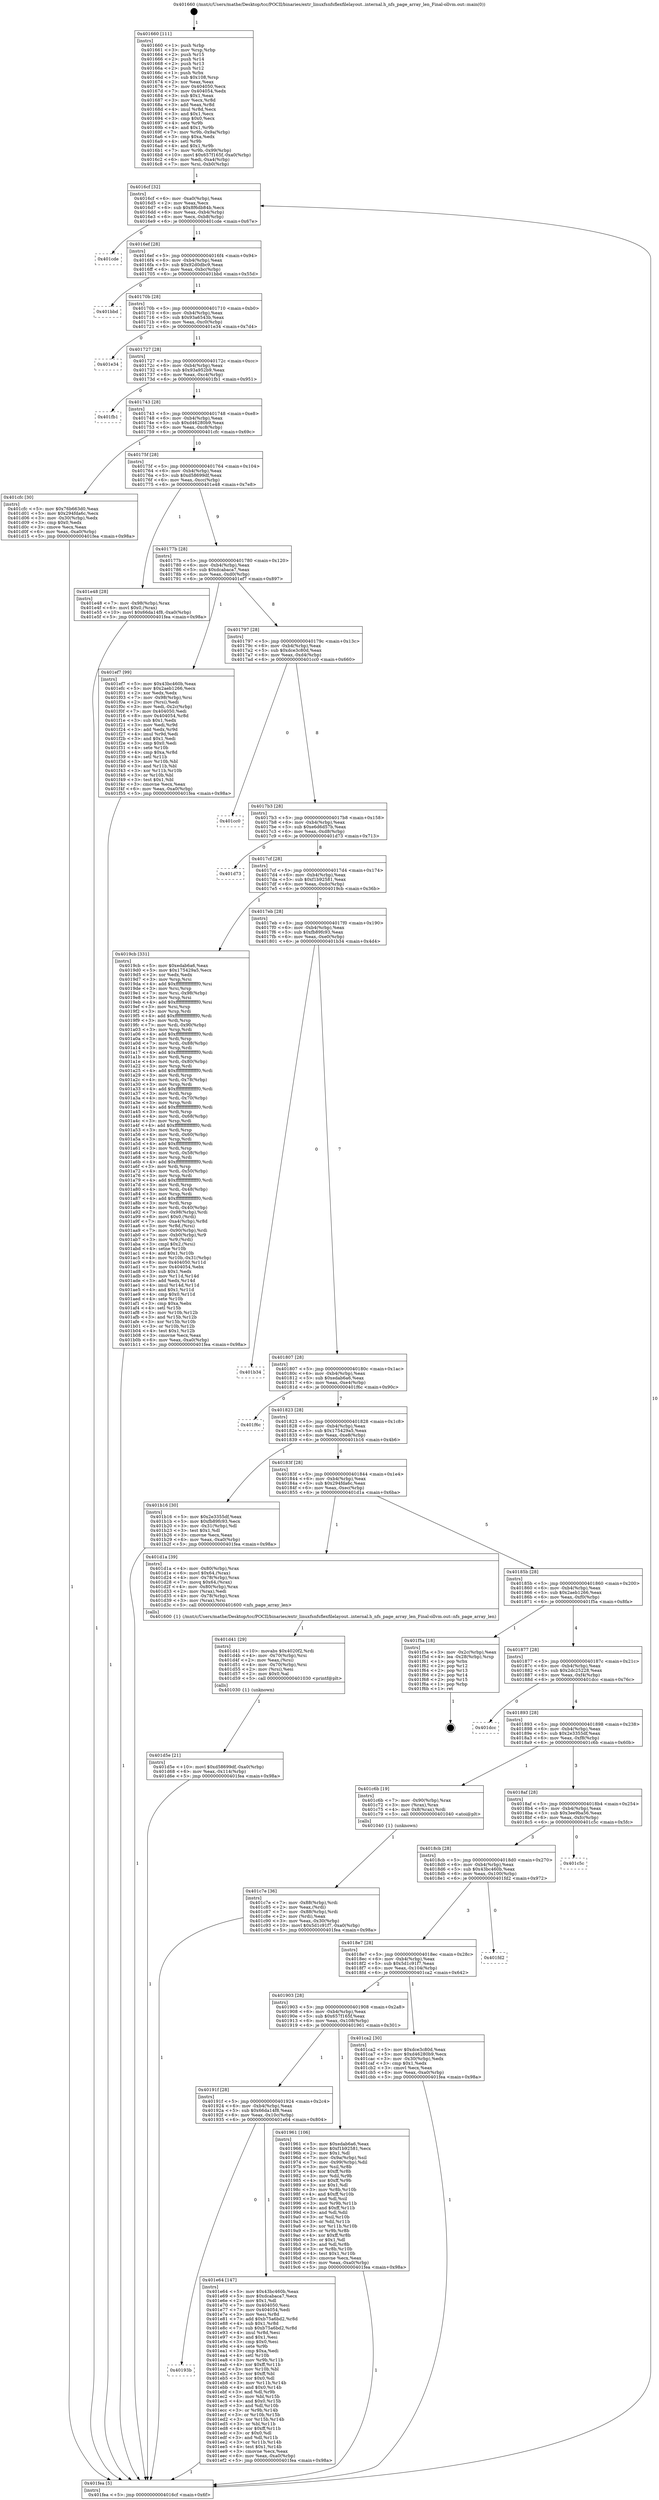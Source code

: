 digraph "0x401660" {
  label = "0x401660 (/mnt/c/Users/mathe/Desktop/tcc/POCII/binaries/extr_linuxfsnfsflexfilelayout..internal.h_nfs_page_array_len_Final-ollvm.out::main(0))"
  labelloc = "t"
  node[shape=record]

  Entry [label="",width=0.3,height=0.3,shape=circle,fillcolor=black,style=filled]
  "0x4016cf" [label="{
     0x4016cf [32]\l
     | [instrs]\l
     &nbsp;&nbsp;0x4016cf \<+6\>: mov -0xa0(%rbp),%eax\l
     &nbsp;&nbsp;0x4016d5 \<+2\>: mov %eax,%ecx\l
     &nbsp;&nbsp;0x4016d7 \<+6\>: sub $0x8f6db84b,%ecx\l
     &nbsp;&nbsp;0x4016dd \<+6\>: mov %eax,-0xb4(%rbp)\l
     &nbsp;&nbsp;0x4016e3 \<+6\>: mov %ecx,-0xb8(%rbp)\l
     &nbsp;&nbsp;0x4016e9 \<+6\>: je 0000000000401cde \<main+0x67e\>\l
  }"]
  "0x401cde" [label="{
     0x401cde\l
  }", style=dashed]
  "0x4016ef" [label="{
     0x4016ef [28]\l
     | [instrs]\l
     &nbsp;&nbsp;0x4016ef \<+5\>: jmp 00000000004016f4 \<main+0x94\>\l
     &nbsp;&nbsp;0x4016f4 \<+6\>: mov -0xb4(%rbp),%eax\l
     &nbsp;&nbsp;0x4016fa \<+5\>: sub $0x92d0dbc9,%eax\l
     &nbsp;&nbsp;0x4016ff \<+6\>: mov %eax,-0xbc(%rbp)\l
     &nbsp;&nbsp;0x401705 \<+6\>: je 0000000000401bbd \<main+0x55d\>\l
  }"]
  Exit [label="",width=0.3,height=0.3,shape=circle,fillcolor=black,style=filled,peripheries=2]
  "0x401bbd" [label="{
     0x401bbd\l
  }", style=dashed]
  "0x40170b" [label="{
     0x40170b [28]\l
     | [instrs]\l
     &nbsp;&nbsp;0x40170b \<+5\>: jmp 0000000000401710 \<main+0xb0\>\l
     &nbsp;&nbsp;0x401710 \<+6\>: mov -0xb4(%rbp),%eax\l
     &nbsp;&nbsp;0x401716 \<+5\>: sub $0x93a6543b,%eax\l
     &nbsp;&nbsp;0x40171b \<+6\>: mov %eax,-0xc0(%rbp)\l
     &nbsp;&nbsp;0x401721 \<+6\>: je 0000000000401e34 \<main+0x7d4\>\l
  }"]
  "0x40193b" [label="{
     0x40193b\l
  }", style=dashed]
  "0x401e34" [label="{
     0x401e34\l
  }", style=dashed]
  "0x401727" [label="{
     0x401727 [28]\l
     | [instrs]\l
     &nbsp;&nbsp;0x401727 \<+5\>: jmp 000000000040172c \<main+0xcc\>\l
     &nbsp;&nbsp;0x40172c \<+6\>: mov -0xb4(%rbp),%eax\l
     &nbsp;&nbsp;0x401732 \<+5\>: sub $0x93a952b9,%eax\l
     &nbsp;&nbsp;0x401737 \<+6\>: mov %eax,-0xc4(%rbp)\l
     &nbsp;&nbsp;0x40173d \<+6\>: je 0000000000401fb1 \<main+0x951\>\l
  }"]
  "0x401e64" [label="{
     0x401e64 [147]\l
     | [instrs]\l
     &nbsp;&nbsp;0x401e64 \<+5\>: mov $0x43bc460b,%eax\l
     &nbsp;&nbsp;0x401e69 \<+5\>: mov $0xdcabaca7,%ecx\l
     &nbsp;&nbsp;0x401e6e \<+2\>: mov $0x1,%dl\l
     &nbsp;&nbsp;0x401e70 \<+7\>: mov 0x404050,%esi\l
     &nbsp;&nbsp;0x401e77 \<+7\>: mov 0x404054,%edi\l
     &nbsp;&nbsp;0x401e7e \<+3\>: mov %esi,%r8d\l
     &nbsp;&nbsp;0x401e81 \<+7\>: add $0xb75a6bd2,%r8d\l
     &nbsp;&nbsp;0x401e88 \<+4\>: sub $0x1,%r8d\l
     &nbsp;&nbsp;0x401e8c \<+7\>: sub $0xb75a6bd2,%r8d\l
     &nbsp;&nbsp;0x401e93 \<+4\>: imul %r8d,%esi\l
     &nbsp;&nbsp;0x401e97 \<+3\>: and $0x1,%esi\l
     &nbsp;&nbsp;0x401e9a \<+3\>: cmp $0x0,%esi\l
     &nbsp;&nbsp;0x401e9d \<+4\>: sete %r9b\l
     &nbsp;&nbsp;0x401ea1 \<+3\>: cmp $0xa,%edi\l
     &nbsp;&nbsp;0x401ea4 \<+4\>: setl %r10b\l
     &nbsp;&nbsp;0x401ea8 \<+3\>: mov %r9b,%r11b\l
     &nbsp;&nbsp;0x401eab \<+4\>: xor $0xff,%r11b\l
     &nbsp;&nbsp;0x401eaf \<+3\>: mov %r10b,%bl\l
     &nbsp;&nbsp;0x401eb2 \<+3\>: xor $0xff,%bl\l
     &nbsp;&nbsp;0x401eb5 \<+3\>: xor $0x0,%dl\l
     &nbsp;&nbsp;0x401eb8 \<+3\>: mov %r11b,%r14b\l
     &nbsp;&nbsp;0x401ebb \<+4\>: and $0x0,%r14b\l
     &nbsp;&nbsp;0x401ebf \<+3\>: and %dl,%r9b\l
     &nbsp;&nbsp;0x401ec2 \<+3\>: mov %bl,%r15b\l
     &nbsp;&nbsp;0x401ec5 \<+4\>: and $0x0,%r15b\l
     &nbsp;&nbsp;0x401ec9 \<+3\>: and %dl,%r10b\l
     &nbsp;&nbsp;0x401ecc \<+3\>: or %r9b,%r14b\l
     &nbsp;&nbsp;0x401ecf \<+3\>: or %r10b,%r15b\l
     &nbsp;&nbsp;0x401ed2 \<+3\>: xor %r15b,%r14b\l
     &nbsp;&nbsp;0x401ed5 \<+3\>: or %bl,%r11b\l
     &nbsp;&nbsp;0x401ed8 \<+4\>: xor $0xff,%r11b\l
     &nbsp;&nbsp;0x401edc \<+3\>: or $0x0,%dl\l
     &nbsp;&nbsp;0x401edf \<+3\>: and %dl,%r11b\l
     &nbsp;&nbsp;0x401ee2 \<+3\>: or %r11b,%r14b\l
     &nbsp;&nbsp;0x401ee5 \<+4\>: test $0x1,%r14b\l
     &nbsp;&nbsp;0x401ee9 \<+3\>: cmovne %ecx,%eax\l
     &nbsp;&nbsp;0x401eec \<+6\>: mov %eax,-0xa0(%rbp)\l
     &nbsp;&nbsp;0x401ef2 \<+5\>: jmp 0000000000401fea \<main+0x98a\>\l
  }"]
  "0x401fb1" [label="{
     0x401fb1\l
  }", style=dashed]
  "0x401743" [label="{
     0x401743 [28]\l
     | [instrs]\l
     &nbsp;&nbsp;0x401743 \<+5\>: jmp 0000000000401748 \<main+0xe8\>\l
     &nbsp;&nbsp;0x401748 \<+6\>: mov -0xb4(%rbp),%eax\l
     &nbsp;&nbsp;0x40174e \<+5\>: sub $0xd46280b9,%eax\l
     &nbsp;&nbsp;0x401753 \<+6\>: mov %eax,-0xc8(%rbp)\l
     &nbsp;&nbsp;0x401759 \<+6\>: je 0000000000401cfc \<main+0x69c\>\l
  }"]
  "0x401d5e" [label="{
     0x401d5e [21]\l
     | [instrs]\l
     &nbsp;&nbsp;0x401d5e \<+10\>: movl $0xd58699df,-0xa0(%rbp)\l
     &nbsp;&nbsp;0x401d68 \<+6\>: mov %eax,-0x114(%rbp)\l
     &nbsp;&nbsp;0x401d6e \<+5\>: jmp 0000000000401fea \<main+0x98a\>\l
  }"]
  "0x401cfc" [label="{
     0x401cfc [30]\l
     | [instrs]\l
     &nbsp;&nbsp;0x401cfc \<+5\>: mov $0x76b663d0,%eax\l
     &nbsp;&nbsp;0x401d01 \<+5\>: mov $0x294fda6c,%ecx\l
     &nbsp;&nbsp;0x401d06 \<+3\>: mov -0x30(%rbp),%edx\l
     &nbsp;&nbsp;0x401d09 \<+3\>: cmp $0x0,%edx\l
     &nbsp;&nbsp;0x401d0c \<+3\>: cmove %ecx,%eax\l
     &nbsp;&nbsp;0x401d0f \<+6\>: mov %eax,-0xa0(%rbp)\l
     &nbsp;&nbsp;0x401d15 \<+5\>: jmp 0000000000401fea \<main+0x98a\>\l
  }"]
  "0x40175f" [label="{
     0x40175f [28]\l
     | [instrs]\l
     &nbsp;&nbsp;0x40175f \<+5\>: jmp 0000000000401764 \<main+0x104\>\l
     &nbsp;&nbsp;0x401764 \<+6\>: mov -0xb4(%rbp),%eax\l
     &nbsp;&nbsp;0x40176a \<+5\>: sub $0xd58699df,%eax\l
     &nbsp;&nbsp;0x40176f \<+6\>: mov %eax,-0xcc(%rbp)\l
     &nbsp;&nbsp;0x401775 \<+6\>: je 0000000000401e48 \<main+0x7e8\>\l
  }"]
  "0x401d41" [label="{
     0x401d41 [29]\l
     | [instrs]\l
     &nbsp;&nbsp;0x401d41 \<+10\>: movabs $0x4020f2,%rdi\l
     &nbsp;&nbsp;0x401d4b \<+4\>: mov -0x70(%rbp),%rsi\l
     &nbsp;&nbsp;0x401d4f \<+2\>: mov %eax,(%rsi)\l
     &nbsp;&nbsp;0x401d51 \<+4\>: mov -0x70(%rbp),%rsi\l
     &nbsp;&nbsp;0x401d55 \<+2\>: mov (%rsi),%esi\l
     &nbsp;&nbsp;0x401d57 \<+2\>: mov $0x0,%al\l
     &nbsp;&nbsp;0x401d59 \<+5\>: call 0000000000401030 \<printf@plt\>\l
     | [calls]\l
     &nbsp;&nbsp;0x401030 \{1\} (unknown)\l
  }"]
  "0x401e48" [label="{
     0x401e48 [28]\l
     | [instrs]\l
     &nbsp;&nbsp;0x401e48 \<+7\>: mov -0x98(%rbp),%rax\l
     &nbsp;&nbsp;0x401e4f \<+6\>: movl $0x0,(%rax)\l
     &nbsp;&nbsp;0x401e55 \<+10\>: movl $0x66da14f8,-0xa0(%rbp)\l
     &nbsp;&nbsp;0x401e5f \<+5\>: jmp 0000000000401fea \<main+0x98a\>\l
  }"]
  "0x40177b" [label="{
     0x40177b [28]\l
     | [instrs]\l
     &nbsp;&nbsp;0x40177b \<+5\>: jmp 0000000000401780 \<main+0x120\>\l
     &nbsp;&nbsp;0x401780 \<+6\>: mov -0xb4(%rbp),%eax\l
     &nbsp;&nbsp;0x401786 \<+5\>: sub $0xdcabaca7,%eax\l
     &nbsp;&nbsp;0x40178b \<+6\>: mov %eax,-0xd0(%rbp)\l
     &nbsp;&nbsp;0x401791 \<+6\>: je 0000000000401ef7 \<main+0x897\>\l
  }"]
  "0x401c7e" [label="{
     0x401c7e [36]\l
     | [instrs]\l
     &nbsp;&nbsp;0x401c7e \<+7\>: mov -0x88(%rbp),%rdi\l
     &nbsp;&nbsp;0x401c85 \<+2\>: mov %eax,(%rdi)\l
     &nbsp;&nbsp;0x401c87 \<+7\>: mov -0x88(%rbp),%rdi\l
     &nbsp;&nbsp;0x401c8e \<+2\>: mov (%rdi),%eax\l
     &nbsp;&nbsp;0x401c90 \<+3\>: mov %eax,-0x30(%rbp)\l
     &nbsp;&nbsp;0x401c93 \<+10\>: movl $0x5d1c91f7,-0xa0(%rbp)\l
     &nbsp;&nbsp;0x401c9d \<+5\>: jmp 0000000000401fea \<main+0x98a\>\l
  }"]
  "0x401ef7" [label="{
     0x401ef7 [99]\l
     | [instrs]\l
     &nbsp;&nbsp;0x401ef7 \<+5\>: mov $0x43bc460b,%eax\l
     &nbsp;&nbsp;0x401efc \<+5\>: mov $0x2aeb1266,%ecx\l
     &nbsp;&nbsp;0x401f01 \<+2\>: xor %edx,%edx\l
     &nbsp;&nbsp;0x401f03 \<+7\>: mov -0x98(%rbp),%rsi\l
     &nbsp;&nbsp;0x401f0a \<+2\>: mov (%rsi),%edi\l
     &nbsp;&nbsp;0x401f0c \<+3\>: mov %edi,-0x2c(%rbp)\l
     &nbsp;&nbsp;0x401f0f \<+7\>: mov 0x404050,%edi\l
     &nbsp;&nbsp;0x401f16 \<+8\>: mov 0x404054,%r8d\l
     &nbsp;&nbsp;0x401f1e \<+3\>: sub $0x1,%edx\l
     &nbsp;&nbsp;0x401f21 \<+3\>: mov %edi,%r9d\l
     &nbsp;&nbsp;0x401f24 \<+3\>: add %edx,%r9d\l
     &nbsp;&nbsp;0x401f27 \<+4\>: imul %r9d,%edi\l
     &nbsp;&nbsp;0x401f2b \<+3\>: and $0x1,%edi\l
     &nbsp;&nbsp;0x401f2e \<+3\>: cmp $0x0,%edi\l
     &nbsp;&nbsp;0x401f31 \<+4\>: sete %r10b\l
     &nbsp;&nbsp;0x401f35 \<+4\>: cmp $0xa,%r8d\l
     &nbsp;&nbsp;0x401f39 \<+4\>: setl %r11b\l
     &nbsp;&nbsp;0x401f3d \<+3\>: mov %r10b,%bl\l
     &nbsp;&nbsp;0x401f40 \<+3\>: and %r11b,%bl\l
     &nbsp;&nbsp;0x401f43 \<+3\>: xor %r11b,%r10b\l
     &nbsp;&nbsp;0x401f46 \<+3\>: or %r10b,%bl\l
     &nbsp;&nbsp;0x401f49 \<+3\>: test $0x1,%bl\l
     &nbsp;&nbsp;0x401f4c \<+3\>: cmovne %ecx,%eax\l
     &nbsp;&nbsp;0x401f4f \<+6\>: mov %eax,-0xa0(%rbp)\l
     &nbsp;&nbsp;0x401f55 \<+5\>: jmp 0000000000401fea \<main+0x98a\>\l
  }"]
  "0x401797" [label="{
     0x401797 [28]\l
     | [instrs]\l
     &nbsp;&nbsp;0x401797 \<+5\>: jmp 000000000040179c \<main+0x13c\>\l
     &nbsp;&nbsp;0x40179c \<+6\>: mov -0xb4(%rbp),%eax\l
     &nbsp;&nbsp;0x4017a2 \<+5\>: sub $0xdce3c80d,%eax\l
     &nbsp;&nbsp;0x4017a7 \<+6\>: mov %eax,-0xd4(%rbp)\l
     &nbsp;&nbsp;0x4017ad \<+6\>: je 0000000000401cc0 \<main+0x660\>\l
  }"]
  "0x401660" [label="{
     0x401660 [111]\l
     | [instrs]\l
     &nbsp;&nbsp;0x401660 \<+1\>: push %rbp\l
     &nbsp;&nbsp;0x401661 \<+3\>: mov %rsp,%rbp\l
     &nbsp;&nbsp;0x401664 \<+2\>: push %r15\l
     &nbsp;&nbsp;0x401666 \<+2\>: push %r14\l
     &nbsp;&nbsp;0x401668 \<+2\>: push %r13\l
     &nbsp;&nbsp;0x40166a \<+2\>: push %r12\l
     &nbsp;&nbsp;0x40166c \<+1\>: push %rbx\l
     &nbsp;&nbsp;0x40166d \<+7\>: sub $0x108,%rsp\l
     &nbsp;&nbsp;0x401674 \<+2\>: xor %eax,%eax\l
     &nbsp;&nbsp;0x401676 \<+7\>: mov 0x404050,%ecx\l
     &nbsp;&nbsp;0x40167d \<+7\>: mov 0x404054,%edx\l
     &nbsp;&nbsp;0x401684 \<+3\>: sub $0x1,%eax\l
     &nbsp;&nbsp;0x401687 \<+3\>: mov %ecx,%r8d\l
     &nbsp;&nbsp;0x40168a \<+3\>: add %eax,%r8d\l
     &nbsp;&nbsp;0x40168d \<+4\>: imul %r8d,%ecx\l
     &nbsp;&nbsp;0x401691 \<+3\>: and $0x1,%ecx\l
     &nbsp;&nbsp;0x401694 \<+3\>: cmp $0x0,%ecx\l
     &nbsp;&nbsp;0x401697 \<+4\>: sete %r9b\l
     &nbsp;&nbsp;0x40169b \<+4\>: and $0x1,%r9b\l
     &nbsp;&nbsp;0x40169f \<+7\>: mov %r9b,-0x9a(%rbp)\l
     &nbsp;&nbsp;0x4016a6 \<+3\>: cmp $0xa,%edx\l
     &nbsp;&nbsp;0x4016a9 \<+4\>: setl %r9b\l
     &nbsp;&nbsp;0x4016ad \<+4\>: and $0x1,%r9b\l
     &nbsp;&nbsp;0x4016b1 \<+7\>: mov %r9b,-0x99(%rbp)\l
     &nbsp;&nbsp;0x4016b8 \<+10\>: movl $0x657f165f,-0xa0(%rbp)\l
     &nbsp;&nbsp;0x4016c2 \<+6\>: mov %edi,-0xa4(%rbp)\l
     &nbsp;&nbsp;0x4016c8 \<+7\>: mov %rsi,-0xb0(%rbp)\l
  }"]
  "0x401cc0" [label="{
     0x401cc0\l
  }", style=dashed]
  "0x4017b3" [label="{
     0x4017b3 [28]\l
     | [instrs]\l
     &nbsp;&nbsp;0x4017b3 \<+5\>: jmp 00000000004017b8 \<main+0x158\>\l
     &nbsp;&nbsp;0x4017b8 \<+6\>: mov -0xb4(%rbp),%eax\l
     &nbsp;&nbsp;0x4017be \<+5\>: sub $0xe6d6d57b,%eax\l
     &nbsp;&nbsp;0x4017c3 \<+6\>: mov %eax,-0xd8(%rbp)\l
     &nbsp;&nbsp;0x4017c9 \<+6\>: je 0000000000401d73 \<main+0x713\>\l
  }"]
  "0x401fea" [label="{
     0x401fea [5]\l
     | [instrs]\l
     &nbsp;&nbsp;0x401fea \<+5\>: jmp 00000000004016cf \<main+0x6f\>\l
  }"]
  "0x401d73" [label="{
     0x401d73\l
  }", style=dashed]
  "0x4017cf" [label="{
     0x4017cf [28]\l
     | [instrs]\l
     &nbsp;&nbsp;0x4017cf \<+5\>: jmp 00000000004017d4 \<main+0x174\>\l
     &nbsp;&nbsp;0x4017d4 \<+6\>: mov -0xb4(%rbp),%eax\l
     &nbsp;&nbsp;0x4017da \<+5\>: sub $0xf1b92581,%eax\l
     &nbsp;&nbsp;0x4017df \<+6\>: mov %eax,-0xdc(%rbp)\l
     &nbsp;&nbsp;0x4017e5 \<+6\>: je 00000000004019cb \<main+0x36b\>\l
  }"]
  "0x40191f" [label="{
     0x40191f [28]\l
     | [instrs]\l
     &nbsp;&nbsp;0x40191f \<+5\>: jmp 0000000000401924 \<main+0x2c4\>\l
     &nbsp;&nbsp;0x401924 \<+6\>: mov -0xb4(%rbp),%eax\l
     &nbsp;&nbsp;0x40192a \<+5\>: sub $0x66da14f8,%eax\l
     &nbsp;&nbsp;0x40192f \<+6\>: mov %eax,-0x10c(%rbp)\l
     &nbsp;&nbsp;0x401935 \<+6\>: je 0000000000401e64 \<main+0x804\>\l
  }"]
  "0x4019cb" [label="{
     0x4019cb [331]\l
     | [instrs]\l
     &nbsp;&nbsp;0x4019cb \<+5\>: mov $0xedab6a6,%eax\l
     &nbsp;&nbsp;0x4019d0 \<+5\>: mov $0x175429a5,%ecx\l
     &nbsp;&nbsp;0x4019d5 \<+2\>: xor %edx,%edx\l
     &nbsp;&nbsp;0x4019d7 \<+3\>: mov %rsp,%rsi\l
     &nbsp;&nbsp;0x4019da \<+4\>: add $0xfffffffffffffff0,%rsi\l
     &nbsp;&nbsp;0x4019de \<+3\>: mov %rsi,%rsp\l
     &nbsp;&nbsp;0x4019e1 \<+7\>: mov %rsi,-0x98(%rbp)\l
     &nbsp;&nbsp;0x4019e8 \<+3\>: mov %rsp,%rsi\l
     &nbsp;&nbsp;0x4019eb \<+4\>: add $0xfffffffffffffff0,%rsi\l
     &nbsp;&nbsp;0x4019ef \<+3\>: mov %rsi,%rsp\l
     &nbsp;&nbsp;0x4019f2 \<+3\>: mov %rsp,%rdi\l
     &nbsp;&nbsp;0x4019f5 \<+4\>: add $0xfffffffffffffff0,%rdi\l
     &nbsp;&nbsp;0x4019f9 \<+3\>: mov %rdi,%rsp\l
     &nbsp;&nbsp;0x4019fc \<+7\>: mov %rdi,-0x90(%rbp)\l
     &nbsp;&nbsp;0x401a03 \<+3\>: mov %rsp,%rdi\l
     &nbsp;&nbsp;0x401a06 \<+4\>: add $0xfffffffffffffff0,%rdi\l
     &nbsp;&nbsp;0x401a0a \<+3\>: mov %rdi,%rsp\l
     &nbsp;&nbsp;0x401a0d \<+7\>: mov %rdi,-0x88(%rbp)\l
     &nbsp;&nbsp;0x401a14 \<+3\>: mov %rsp,%rdi\l
     &nbsp;&nbsp;0x401a17 \<+4\>: add $0xfffffffffffffff0,%rdi\l
     &nbsp;&nbsp;0x401a1b \<+3\>: mov %rdi,%rsp\l
     &nbsp;&nbsp;0x401a1e \<+4\>: mov %rdi,-0x80(%rbp)\l
     &nbsp;&nbsp;0x401a22 \<+3\>: mov %rsp,%rdi\l
     &nbsp;&nbsp;0x401a25 \<+4\>: add $0xfffffffffffffff0,%rdi\l
     &nbsp;&nbsp;0x401a29 \<+3\>: mov %rdi,%rsp\l
     &nbsp;&nbsp;0x401a2c \<+4\>: mov %rdi,-0x78(%rbp)\l
     &nbsp;&nbsp;0x401a30 \<+3\>: mov %rsp,%rdi\l
     &nbsp;&nbsp;0x401a33 \<+4\>: add $0xfffffffffffffff0,%rdi\l
     &nbsp;&nbsp;0x401a37 \<+3\>: mov %rdi,%rsp\l
     &nbsp;&nbsp;0x401a3a \<+4\>: mov %rdi,-0x70(%rbp)\l
     &nbsp;&nbsp;0x401a3e \<+3\>: mov %rsp,%rdi\l
     &nbsp;&nbsp;0x401a41 \<+4\>: add $0xfffffffffffffff0,%rdi\l
     &nbsp;&nbsp;0x401a45 \<+3\>: mov %rdi,%rsp\l
     &nbsp;&nbsp;0x401a48 \<+4\>: mov %rdi,-0x68(%rbp)\l
     &nbsp;&nbsp;0x401a4c \<+3\>: mov %rsp,%rdi\l
     &nbsp;&nbsp;0x401a4f \<+4\>: add $0xfffffffffffffff0,%rdi\l
     &nbsp;&nbsp;0x401a53 \<+3\>: mov %rdi,%rsp\l
     &nbsp;&nbsp;0x401a56 \<+4\>: mov %rdi,-0x60(%rbp)\l
     &nbsp;&nbsp;0x401a5a \<+3\>: mov %rsp,%rdi\l
     &nbsp;&nbsp;0x401a5d \<+4\>: add $0xfffffffffffffff0,%rdi\l
     &nbsp;&nbsp;0x401a61 \<+3\>: mov %rdi,%rsp\l
     &nbsp;&nbsp;0x401a64 \<+4\>: mov %rdi,-0x58(%rbp)\l
     &nbsp;&nbsp;0x401a68 \<+3\>: mov %rsp,%rdi\l
     &nbsp;&nbsp;0x401a6b \<+4\>: add $0xfffffffffffffff0,%rdi\l
     &nbsp;&nbsp;0x401a6f \<+3\>: mov %rdi,%rsp\l
     &nbsp;&nbsp;0x401a72 \<+4\>: mov %rdi,-0x50(%rbp)\l
     &nbsp;&nbsp;0x401a76 \<+3\>: mov %rsp,%rdi\l
     &nbsp;&nbsp;0x401a79 \<+4\>: add $0xfffffffffffffff0,%rdi\l
     &nbsp;&nbsp;0x401a7d \<+3\>: mov %rdi,%rsp\l
     &nbsp;&nbsp;0x401a80 \<+4\>: mov %rdi,-0x48(%rbp)\l
     &nbsp;&nbsp;0x401a84 \<+3\>: mov %rsp,%rdi\l
     &nbsp;&nbsp;0x401a87 \<+4\>: add $0xfffffffffffffff0,%rdi\l
     &nbsp;&nbsp;0x401a8b \<+3\>: mov %rdi,%rsp\l
     &nbsp;&nbsp;0x401a8e \<+4\>: mov %rdi,-0x40(%rbp)\l
     &nbsp;&nbsp;0x401a92 \<+7\>: mov -0x98(%rbp),%rdi\l
     &nbsp;&nbsp;0x401a99 \<+6\>: movl $0x0,(%rdi)\l
     &nbsp;&nbsp;0x401a9f \<+7\>: mov -0xa4(%rbp),%r8d\l
     &nbsp;&nbsp;0x401aa6 \<+3\>: mov %r8d,(%rsi)\l
     &nbsp;&nbsp;0x401aa9 \<+7\>: mov -0x90(%rbp),%rdi\l
     &nbsp;&nbsp;0x401ab0 \<+7\>: mov -0xb0(%rbp),%r9\l
     &nbsp;&nbsp;0x401ab7 \<+3\>: mov %r9,(%rdi)\l
     &nbsp;&nbsp;0x401aba \<+3\>: cmpl $0x2,(%rsi)\l
     &nbsp;&nbsp;0x401abd \<+4\>: setne %r10b\l
     &nbsp;&nbsp;0x401ac1 \<+4\>: and $0x1,%r10b\l
     &nbsp;&nbsp;0x401ac5 \<+4\>: mov %r10b,-0x31(%rbp)\l
     &nbsp;&nbsp;0x401ac9 \<+8\>: mov 0x404050,%r11d\l
     &nbsp;&nbsp;0x401ad1 \<+7\>: mov 0x404054,%ebx\l
     &nbsp;&nbsp;0x401ad8 \<+3\>: sub $0x1,%edx\l
     &nbsp;&nbsp;0x401adb \<+3\>: mov %r11d,%r14d\l
     &nbsp;&nbsp;0x401ade \<+3\>: add %edx,%r14d\l
     &nbsp;&nbsp;0x401ae1 \<+4\>: imul %r14d,%r11d\l
     &nbsp;&nbsp;0x401ae5 \<+4\>: and $0x1,%r11d\l
     &nbsp;&nbsp;0x401ae9 \<+4\>: cmp $0x0,%r11d\l
     &nbsp;&nbsp;0x401aed \<+4\>: sete %r10b\l
     &nbsp;&nbsp;0x401af1 \<+3\>: cmp $0xa,%ebx\l
     &nbsp;&nbsp;0x401af4 \<+4\>: setl %r15b\l
     &nbsp;&nbsp;0x401af8 \<+3\>: mov %r10b,%r12b\l
     &nbsp;&nbsp;0x401afb \<+3\>: and %r15b,%r12b\l
     &nbsp;&nbsp;0x401afe \<+3\>: xor %r15b,%r10b\l
     &nbsp;&nbsp;0x401b01 \<+3\>: or %r10b,%r12b\l
     &nbsp;&nbsp;0x401b04 \<+4\>: test $0x1,%r12b\l
     &nbsp;&nbsp;0x401b08 \<+3\>: cmovne %ecx,%eax\l
     &nbsp;&nbsp;0x401b0b \<+6\>: mov %eax,-0xa0(%rbp)\l
     &nbsp;&nbsp;0x401b11 \<+5\>: jmp 0000000000401fea \<main+0x98a\>\l
  }"]
  "0x4017eb" [label="{
     0x4017eb [28]\l
     | [instrs]\l
     &nbsp;&nbsp;0x4017eb \<+5\>: jmp 00000000004017f0 \<main+0x190\>\l
     &nbsp;&nbsp;0x4017f0 \<+6\>: mov -0xb4(%rbp),%eax\l
     &nbsp;&nbsp;0x4017f6 \<+5\>: sub $0xfb89fc93,%eax\l
     &nbsp;&nbsp;0x4017fb \<+6\>: mov %eax,-0xe0(%rbp)\l
     &nbsp;&nbsp;0x401801 \<+6\>: je 0000000000401b34 \<main+0x4d4\>\l
  }"]
  "0x401961" [label="{
     0x401961 [106]\l
     | [instrs]\l
     &nbsp;&nbsp;0x401961 \<+5\>: mov $0xedab6a6,%eax\l
     &nbsp;&nbsp;0x401966 \<+5\>: mov $0xf1b92581,%ecx\l
     &nbsp;&nbsp;0x40196b \<+2\>: mov $0x1,%dl\l
     &nbsp;&nbsp;0x40196d \<+7\>: mov -0x9a(%rbp),%sil\l
     &nbsp;&nbsp;0x401974 \<+7\>: mov -0x99(%rbp),%dil\l
     &nbsp;&nbsp;0x40197b \<+3\>: mov %sil,%r8b\l
     &nbsp;&nbsp;0x40197e \<+4\>: xor $0xff,%r8b\l
     &nbsp;&nbsp;0x401982 \<+3\>: mov %dil,%r9b\l
     &nbsp;&nbsp;0x401985 \<+4\>: xor $0xff,%r9b\l
     &nbsp;&nbsp;0x401989 \<+3\>: xor $0x1,%dl\l
     &nbsp;&nbsp;0x40198c \<+3\>: mov %r8b,%r10b\l
     &nbsp;&nbsp;0x40198f \<+4\>: and $0xff,%r10b\l
     &nbsp;&nbsp;0x401993 \<+3\>: and %dl,%sil\l
     &nbsp;&nbsp;0x401996 \<+3\>: mov %r9b,%r11b\l
     &nbsp;&nbsp;0x401999 \<+4\>: and $0xff,%r11b\l
     &nbsp;&nbsp;0x40199d \<+3\>: and %dl,%dil\l
     &nbsp;&nbsp;0x4019a0 \<+3\>: or %sil,%r10b\l
     &nbsp;&nbsp;0x4019a3 \<+3\>: or %dil,%r11b\l
     &nbsp;&nbsp;0x4019a6 \<+3\>: xor %r11b,%r10b\l
     &nbsp;&nbsp;0x4019a9 \<+3\>: or %r9b,%r8b\l
     &nbsp;&nbsp;0x4019ac \<+4\>: xor $0xff,%r8b\l
     &nbsp;&nbsp;0x4019b0 \<+3\>: or $0x1,%dl\l
     &nbsp;&nbsp;0x4019b3 \<+3\>: and %dl,%r8b\l
     &nbsp;&nbsp;0x4019b6 \<+3\>: or %r8b,%r10b\l
     &nbsp;&nbsp;0x4019b9 \<+4\>: test $0x1,%r10b\l
     &nbsp;&nbsp;0x4019bd \<+3\>: cmovne %ecx,%eax\l
     &nbsp;&nbsp;0x4019c0 \<+6\>: mov %eax,-0xa0(%rbp)\l
     &nbsp;&nbsp;0x4019c6 \<+5\>: jmp 0000000000401fea \<main+0x98a\>\l
  }"]
  "0x401b34" [label="{
     0x401b34\l
  }", style=dashed]
  "0x401807" [label="{
     0x401807 [28]\l
     | [instrs]\l
     &nbsp;&nbsp;0x401807 \<+5\>: jmp 000000000040180c \<main+0x1ac\>\l
     &nbsp;&nbsp;0x40180c \<+6\>: mov -0xb4(%rbp),%eax\l
     &nbsp;&nbsp;0x401812 \<+5\>: sub $0xedab6a6,%eax\l
     &nbsp;&nbsp;0x401817 \<+6\>: mov %eax,-0xe4(%rbp)\l
     &nbsp;&nbsp;0x40181d \<+6\>: je 0000000000401f6c \<main+0x90c\>\l
  }"]
  "0x401903" [label="{
     0x401903 [28]\l
     | [instrs]\l
     &nbsp;&nbsp;0x401903 \<+5\>: jmp 0000000000401908 \<main+0x2a8\>\l
     &nbsp;&nbsp;0x401908 \<+6\>: mov -0xb4(%rbp),%eax\l
     &nbsp;&nbsp;0x40190e \<+5\>: sub $0x657f165f,%eax\l
     &nbsp;&nbsp;0x401913 \<+6\>: mov %eax,-0x108(%rbp)\l
     &nbsp;&nbsp;0x401919 \<+6\>: je 0000000000401961 \<main+0x301\>\l
  }"]
  "0x401f6c" [label="{
     0x401f6c\l
  }", style=dashed]
  "0x401823" [label="{
     0x401823 [28]\l
     | [instrs]\l
     &nbsp;&nbsp;0x401823 \<+5\>: jmp 0000000000401828 \<main+0x1c8\>\l
     &nbsp;&nbsp;0x401828 \<+6\>: mov -0xb4(%rbp),%eax\l
     &nbsp;&nbsp;0x40182e \<+5\>: sub $0x175429a5,%eax\l
     &nbsp;&nbsp;0x401833 \<+6\>: mov %eax,-0xe8(%rbp)\l
     &nbsp;&nbsp;0x401839 \<+6\>: je 0000000000401b16 \<main+0x4b6\>\l
  }"]
  "0x401ca2" [label="{
     0x401ca2 [30]\l
     | [instrs]\l
     &nbsp;&nbsp;0x401ca2 \<+5\>: mov $0xdce3c80d,%eax\l
     &nbsp;&nbsp;0x401ca7 \<+5\>: mov $0xd46280b9,%ecx\l
     &nbsp;&nbsp;0x401cac \<+3\>: mov -0x30(%rbp),%edx\l
     &nbsp;&nbsp;0x401caf \<+3\>: cmp $0x1,%edx\l
     &nbsp;&nbsp;0x401cb2 \<+3\>: cmovl %ecx,%eax\l
     &nbsp;&nbsp;0x401cb5 \<+6\>: mov %eax,-0xa0(%rbp)\l
     &nbsp;&nbsp;0x401cbb \<+5\>: jmp 0000000000401fea \<main+0x98a\>\l
  }"]
  "0x401b16" [label="{
     0x401b16 [30]\l
     | [instrs]\l
     &nbsp;&nbsp;0x401b16 \<+5\>: mov $0x2e3355df,%eax\l
     &nbsp;&nbsp;0x401b1b \<+5\>: mov $0xfb89fc93,%ecx\l
     &nbsp;&nbsp;0x401b20 \<+3\>: mov -0x31(%rbp),%dl\l
     &nbsp;&nbsp;0x401b23 \<+3\>: test $0x1,%dl\l
     &nbsp;&nbsp;0x401b26 \<+3\>: cmovne %ecx,%eax\l
     &nbsp;&nbsp;0x401b29 \<+6\>: mov %eax,-0xa0(%rbp)\l
     &nbsp;&nbsp;0x401b2f \<+5\>: jmp 0000000000401fea \<main+0x98a\>\l
  }"]
  "0x40183f" [label="{
     0x40183f [28]\l
     | [instrs]\l
     &nbsp;&nbsp;0x40183f \<+5\>: jmp 0000000000401844 \<main+0x1e4\>\l
     &nbsp;&nbsp;0x401844 \<+6\>: mov -0xb4(%rbp),%eax\l
     &nbsp;&nbsp;0x40184a \<+5\>: sub $0x294fda6c,%eax\l
     &nbsp;&nbsp;0x40184f \<+6\>: mov %eax,-0xec(%rbp)\l
     &nbsp;&nbsp;0x401855 \<+6\>: je 0000000000401d1a \<main+0x6ba\>\l
  }"]
  "0x4018e7" [label="{
     0x4018e7 [28]\l
     | [instrs]\l
     &nbsp;&nbsp;0x4018e7 \<+5\>: jmp 00000000004018ec \<main+0x28c\>\l
     &nbsp;&nbsp;0x4018ec \<+6\>: mov -0xb4(%rbp),%eax\l
     &nbsp;&nbsp;0x4018f2 \<+5\>: sub $0x5d1c91f7,%eax\l
     &nbsp;&nbsp;0x4018f7 \<+6\>: mov %eax,-0x104(%rbp)\l
     &nbsp;&nbsp;0x4018fd \<+6\>: je 0000000000401ca2 \<main+0x642\>\l
  }"]
  "0x401d1a" [label="{
     0x401d1a [39]\l
     | [instrs]\l
     &nbsp;&nbsp;0x401d1a \<+4\>: mov -0x80(%rbp),%rax\l
     &nbsp;&nbsp;0x401d1e \<+6\>: movl $0x64,(%rax)\l
     &nbsp;&nbsp;0x401d24 \<+4\>: mov -0x78(%rbp),%rax\l
     &nbsp;&nbsp;0x401d28 \<+7\>: movq $0x64,(%rax)\l
     &nbsp;&nbsp;0x401d2f \<+4\>: mov -0x80(%rbp),%rax\l
     &nbsp;&nbsp;0x401d33 \<+2\>: mov (%rax),%edi\l
     &nbsp;&nbsp;0x401d35 \<+4\>: mov -0x78(%rbp),%rax\l
     &nbsp;&nbsp;0x401d39 \<+3\>: mov (%rax),%rsi\l
     &nbsp;&nbsp;0x401d3c \<+5\>: call 0000000000401600 \<nfs_page_array_len\>\l
     | [calls]\l
     &nbsp;&nbsp;0x401600 \{1\} (/mnt/c/Users/mathe/Desktop/tcc/POCII/binaries/extr_linuxfsnfsflexfilelayout..internal.h_nfs_page_array_len_Final-ollvm.out::nfs_page_array_len)\l
  }"]
  "0x40185b" [label="{
     0x40185b [28]\l
     | [instrs]\l
     &nbsp;&nbsp;0x40185b \<+5\>: jmp 0000000000401860 \<main+0x200\>\l
     &nbsp;&nbsp;0x401860 \<+6\>: mov -0xb4(%rbp),%eax\l
     &nbsp;&nbsp;0x401866 \<+5\>: sub $0x2aeb1266,%eax\l
     &nbsp;&nbsp;0x40186b \<+6\>: mov %eax,-0xf0(%rbp)\l
     &nbsp;&nbsp;0x401871 \<+6\>: je 0000000000401f5a \<main+0x8fa\>\l
  }"]
  "0x401fd2" [label="{
     0x401fd2\l
  }", style=dashed]
  "0x401f5a" [label="{
     0x401f5a [18]\l
     | [instrs]\l
     &nbsp;&nbsp;0x401f5a \<+3\>: mov -0x2c(%rbp),%eax\l
     &nbsp;&nbsp;0x401f5d \<+4\>: lea -0x28(%rbp),%rsp\l
     &nbsp;&nbsp;0x401f61 \<+1\>: pop %rbx\l
     &nbsp;&nbsp;0x401f62 \<+2\>: pop %r12\l
     &nbsp;&nbsp;0x401f64 \<+2\>: pop %r13\l
     &nbsp;&nbsp;0x401f66 \<+2\>: pop %r14\l
     &nbsp;&nbsp;0x401f68 \<+2\>: pop %r15\l
     &nbsp;&nbsp;0x401f6a \<+1\>: pop %rbp\l
     &nbsp;&nbsp;0x401f6b \<+1\>: ret\l
  }"]
  "0x401877" [label="{
     0x401877 [28]\l
     | [instrs]\l
     &nbsp;&nbsp;0x401877 \<+5\>: jmp 000000000040187c \<main+0x21c\>\l
     &nbsp;&nbsp;0x40187c \<+6\>: mov -0xb4(%rbp),%eax\l
     &nbsp;&nbsp;0x401882 \<+5\>: sub $0x2dc25228,%eax\l
     &nbsp;&nbsp;0x401887 \<+6\>: mov %eax,-0xf4(%rbp)\l
     &nbsp;&nbsp;0x40188d \<+6\>: je 0000000000401dcc \<main+0x76c\>\l
  }"]
  "0x4018cb" [label="{
     0x4018cb [28]\l
     | [instrs]\l
     &nbsp;&nbsp;0x4018cb \<+5\>: jmp 00000000004018d0 \<main+0x270\>\l
     &nbsp;&nbsp;0x4018d0 \<+6\>: mov -0xb4(%rbp),%eax\l
     &nbsp;&nbsp;0x4018d6 \<+5\>: sub $0x43bc460b,%eax\l
     &nbsp;&nbsp;0x4018db \<+6\>: mov %eax,-0x100(%rbp)\l
     &nbsp;&nbsp;0x4018e1 \<+6\>: je 0000000000401fd2 \<main+0x972\>\l
  }"]
  "0x401dcc" [label="{
     0x401dcc\l
  }", style=dashed]
  "0x401893" [label="{
     0x401893 [28]\l
     | [instrs]\l
     &nbsp;&nbsp;0x401893 \<+5\>: jmp 0000000000401898 \<main+0x238\>\l
     &nbsp;&nbsp;0x401898 \<+6\>: mov -0xb4(%rbp),%eax\l
     &nbsp;&nbsp;0x40189e \<+5\>: sub $0x2e3355df,%eax\l
     &nbsp;&nbsp;0x4018a3 \<+6\>: mov %eax,-0xf8(%rbp)\l
     &nbsp;&nbsp;0x4018a9 \<+6\>: je 0000000000401c6b \<main+0x60b\>\l
  }"]
  "0x401c5c" [label="{
     0x401c5c\l
  }", style=dashed]
  "0x401c6b" [label="{
     0x401c6b [19]\l
     | [instrs]\l
     &nbsp;&nbsp;0x401c6b \<+7\>: mov -0x90(%rbp),%rax\l
     &nbsp;&nbsp;0x401c72 \<+3\>: mov (%rax),%rax\l
     &nbsp;&nbsp;0x401c75 \<+4\>: mov 0x8(%rax),%rdi\l
     &nbsp;&nbsp;0x401c79 \<+5\>: call 0000000000401040 \<atoi@plt\>\l
     | [calls]\l
     &nbsp;&nbsp;0x401040 \{1\} (unknown)\l
  }"]
  "0x4018af" [label="{
     0x4018af [28]\l
     | [instrs]\l
     &nbsp;&nbsp;0x4018af \<+5\>: jmp 00000000004018b4 \<main+0x254\>\l
     &nbsp;&nbsp;0x4018b4 \<+6\>: mov -0xb4(%rbp),%eax\l
     &nbsp;&nbsp;0x4018ba \<+5\>: sub $0x3ee9ba56,%eax\l
     &nbsp;&nbsp;0x4018bf \<+6\>: mov %eax,-0xfc(%rbp)\l
     &nbsp;&nbsp;0x4018c5 \<+6\>: je 0000000000401c5c \<main+0x5fc\>\l
  }"]
  Entry -> "0x401660" [label=" 1"]
  "0x4016cf" -> "0x401cde" [label=" 0"]
  "0x4016cf" -> "0x4016ef" [label=" 11"]
  "0x401f5a" -> Exit [label=" 1"]
  "0x4016ef" -> "0x401bbd" [label=" 0"]
  "0x4016ef" -> "0x40170b" [label=" 11"]
  "0x401ef7" -> "0x401fea" [label=" 1"]
  "0x40170b" -> "0x401e34" [label=" 0"]
  "0x40170b" -> "0x401727" [label=" 11"]
  "0x401e64" -> "0x401fea" [label=" 1"]
  "0x401727" -> "0x401fb1" [label=" 0"]
  "0x401727" -> "0x401743" [label=" 11"]
  "0x40191f" -> "0x40193b" [label=" 0"]
  "0x401743" -> "0x401cfc" [label=" 1"]
  "0x401743" -> "0x40175f" [label=" 10"]
  "0x40191f" -> "0x401e64" [label=" 1"]
  "0x40175f" -> "0x401e48" [label=" 1"]
  "0x40175f" -> "0x40177b" [label=" 9"]
  "0x401e48" -> "0x401fea" [label=" 1"]
  "0x40177b" -> "0x401ef7" [label=" 1"]
  "0x40177b" -> "0x401797" [label=" 8"]
  "0x401d5e" -> "0x401fea" [label=" 1"]
  "0x401797" -> "0x401cc0" [label=" 0"]
  "0x401797" -> "0x4017b3" [label=" 8"]
  "0x401d1a" -> "0x401d41" [label=" 1"]
  "0x4017b3" -> "0x401d73" [label=" 0"]
  "0x4017b3" -> "0x4017cf" [label=" 8"]
  "0x401cfc" -> "0x401fea" [label=" 1"]
  "0x4017cf" -> "0x4019cb" [label=" 1"]
  "0x4017cf" -> "0x4017eb" [label=" 7"]
  "0x401ca2" -> "0x401fea" [label=" 1"]
  "0x4017eb" -> "0x401b34" [label=" 0"]
  "0x4017eb" -> "0x401807" [label=" 7"]
  "0x401c7e" -> "0x401fea" [label=" 1"]
  "0x401807" -> "0x401f6c" [label=" 0"]
  "0x401807" -> "0x401823" [label=" 7"]
  "0x401b16" -> "0x401fea" [label=" 1"]
  "0x401823" -> "0x401b16" [label=" 1"]
  "0x401823" -> "0x40183f" [label=" 6"]
  "0x4019cb" -> "0x401fea" [label=" 1"]
  "0x40183f" -> "0x401d1a" [label=" 1"]
  "0x40183f" -> "0x40185b" [label=" 5"]
  "0x401fea" -> "0x4016cf" [label=" 10"]
  "0x40185b" -> "0x401f5a" [label=" 1"]
  "0x40185b" -> "0x401877" [label=" 4"]
  "0x401660" -> "0x4016cf" [label=" 1"]
  "0x401877" -> "0x401dcc" [label=" 0"]
  "0x401877" -> "0x401893" [label=" 4"]
  "0x401903" -> "0x40191f" [label=" 1"]
  "0x401893" -> "0x401c6b" [label=" 1"]
  "0x401893" -> "0x4018af" [label=" 3"]
  "0x401903" -> "0x401961" [label=" 1"]
  "0x4018af" -> "0x401c5c" [label=" 0"]
  "0x4018af" -> "0x4018cb" [label=" 3"]
  "0x401961" -> "0x401fea" [label=" 1"]
  "0x4018cb" -> "0x401fd2" [label=" 0"]
  "0x4018cb" -> "0x4018e7" [label=" 3"]
  "0x401d41" -> "0x401d5e" [label=" 1"]
  "0x4018e7" -> "0x401ca2" [label=" 1"]
  "0x4018e7" -> "0x401903" [label=" 2"]
  "0x401c6b" -> "0x401c7e" [label=" 1"]
}
